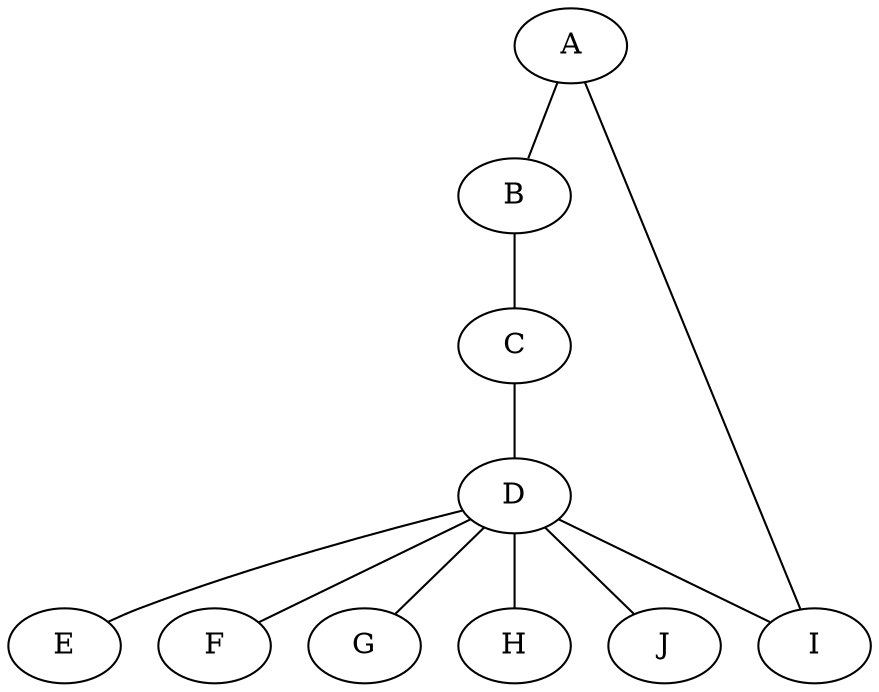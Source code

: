 graph "Some Unique Identifier" {
    A -- B [key = "AB";];
    B -- C [key = "BC";];
    C -- D [key = "CD";];
    D -- E [key = "DE";];
    D -- F [key = "DF";];
    D -- G [key = "DG";];
    D -- H [key = "DH";];
    D -- I [key = "DI";];
    D -- J [key = "DJ";];
    I -- A [key = "IA";];
}